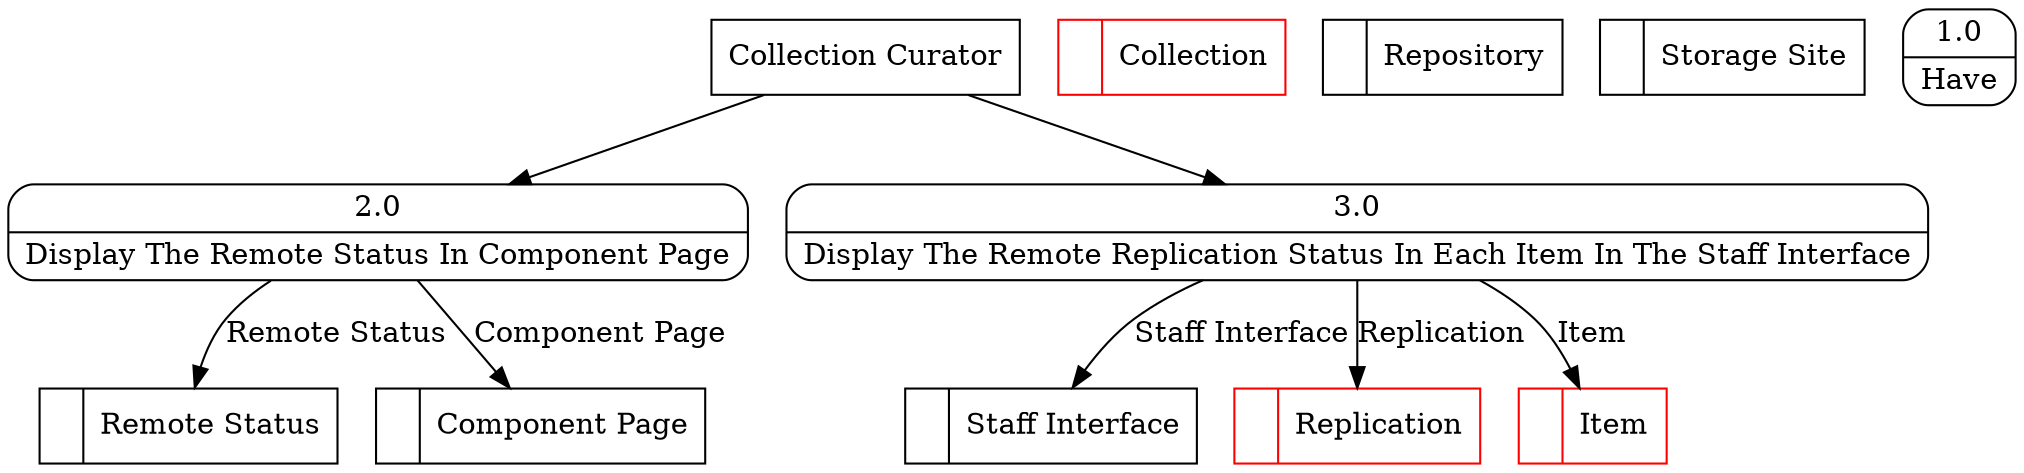 digraph dfd2{ 
node[shape=record]
200 [label="<f0>  |<f1> Remote Status " ];
201 [label="<f0>  |<f1> Staff Interface " ];
202 [label="<f0>  |<f1> Replication " color=red];
203 [label="<f0>  |<f1> Collection " color=red];
204 [label="<f0>  |<f1> Item " color=red];
205 [label="<f0>  |<f1> Component Page " ];
206 [label="<f0>  |<f1> Repository " ];
207 [label="<f0>  |<f1> Storage Site " ];
208 [label="Collection Curator" shape=box];
209 [label="{<f0> 1.0|<f1> Have }" shape=Mrecord];
210 [label="{<f0> 2.0|<f1> Display The Remote Status In Component Page }" shape=Mrecord];
211 [label="{<f0> 3.0|<f1> Display The Remote Replication Status In Each Item In The Staff Interface }" shape=Mrecord];
208 -> 210
208 -> 211
210 -> 200 [label="Remote Status"]
210 -> 205 [label="Component Page"]
211 -> 204 [label="Item"]
211 -> 201 [label="Staff Interface"]
211 -> 202 [label="Replication"]
}